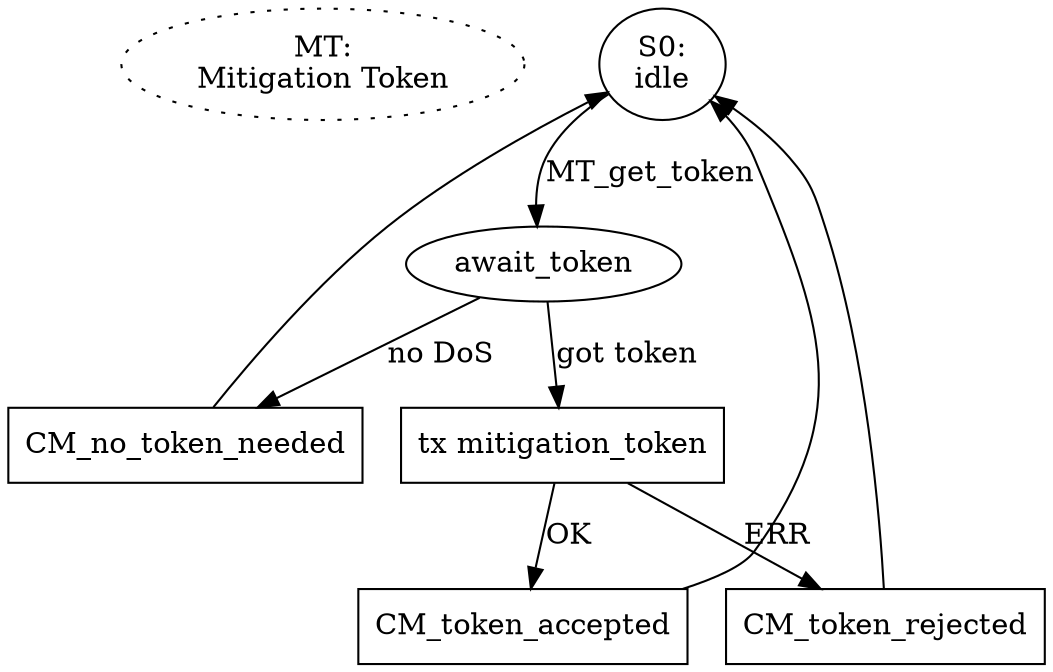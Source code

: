 digraph {

        start [label="MT:\nMitigation Token" style="dotted"]
        {rank=same; start MT0}
        start -> MT0 [style="invis"]

        MT0 [label="S0:\nidle"]
        MT0 -> await_token [label="MT_get_token"]

        await_token -> no_dos [label="no DoS"]
        no_dos [shape="box" label="CM_no_token_needed"]
        no_dos -> MT0

        await_token -> send_token [label="got token"]
        send_token [shape="box" label="tx mitigation_token"]

        send_token -> response_ok [label="OK"]
        response_ok [shape="box" label="CM_token_accepted"]
        response_ok -> MT0

        send_token -> response_err [label="ERR"]
        response_err [shape="box" label="CM_token_rejected"]
        response_err -> MT0
}
